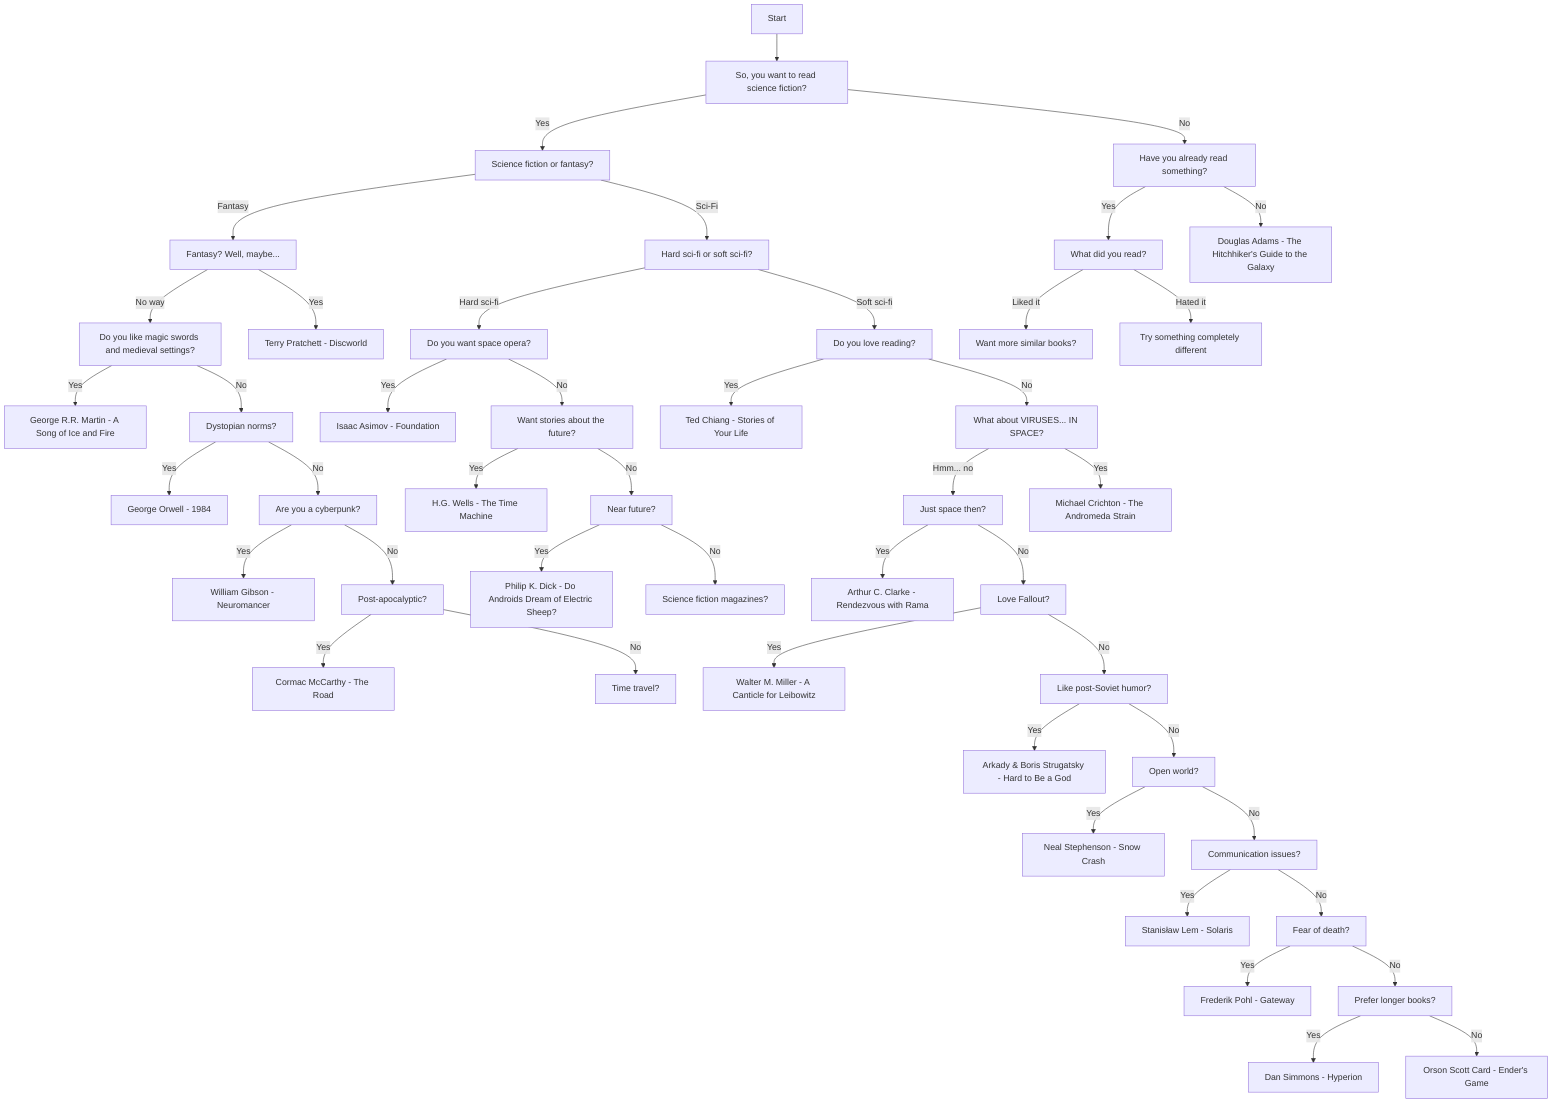 graph TD
    Start["Start"] --> WantSciFi["So, you want to read science fiction?"]
    WantSciFi -->|"Yes"| SciOrFantasy["Science fiction or fantasy?"]
    WantSciFi -->|"No"| AlreadyRead["Have you already read something?"]
    
    SciOrFantasy -->|"Fantasy"| FantasyPath["Fantasy? Well, maybe..."]
    SciOrFantasy -->|"Sci-Fi"| HardOrSoft["Hard sci-fi or soft sci-fi?"]
    
    FantasyPath -->|"No way"| MagicSwords["Do you like magic swords and medieval settings?"]
    FantasyPath -->|"Yes"| Pratchett["Terry Pratchett - Discworld"]
    
    HardOrSoft -->|"Hard sci-fi"| SpaceOpera["Do you want space opera?"]
    HardOrSoft -->|"Soft sci-fi"| LoveReading["Do you love reading?"]
    
    SpaceOpera -->|"Yes"| Asimov["Isaac Asimov - Foundation"]
    SpaceOpera -->|"No"| WantFuture["Want stories about the future?"]
    
    LoveReading -->|"Yes"| TedChiang["Ted Chiang - Stories of Your Life"]
    LoveReading -->|"No"| VirusSpace["What about VIRUSES... IN SPACE?"]
    
    MagicSwords -->|"Yes"| MartinMartin["George R.R. Martin - A Song of Ice and Fire"]
    MagicSwords -->|"No"| DystopianNorms["Dystopian norms?"]
    
    DystopianNorms -->|"Yes"| Orwell["George Orwell - 1984"]
    DystopianNorms -->|"No"| Cyberpunk["Are you a cyberpunk?"]
    
    Cyberpunk -->|"Yes"| Gibson["William Gibson - Neuromancer"]
    Cyberpunk -->|"No"| PostApocalyptic["Post-apocalyptic?"]
    
    WantFuture -->|"Yes"| Wells["H.G. Wells - The Time Machine"]
    WantFuture -->|"No"| NearFuture["Near future?"]
    
    VirusSpace -->|"Hmm... no"| JustSpace["Just space then?"]
    VirusSpace -->|"Yes"| Crichton["Michael Crichton - The Andromeda Strain"]
    
    JustSpace -->|"Yes"| Clarke["Arthur C. Clarke - Rendezvous with Rama"]
    JustSpace -->|"No"| LoveFallout["Love Fallout?"]
    
    AlreadyRead -->|"Yes"| WhatRead["What did you read?"]
    AlreadyRead -->|"No"| Adams["Douglas Adams - The Hitchhiker's Guide to the Galaxy"]
    
    WhatRead -->|"Liked it"| MoreSimilar["Want more similar books?"]
    WhatRead -->|"Hated it"| TryDifferent["Try something completely different"]
    
    NearFuture -->|"Yes"| Dick1["Philip K. Dick - Do Androids Dream of Electric Sheep?"]
    NearFuture -->|"No"| SciFiMags["Science fiction magazines?"]
    
    PostApocalyptic -->|"Yes"| McCarthy["Cormac McCarthy - The Road"]
    PostApocalyptic -->|"No"| TimeTravel["Time travel?"]
    
    LoveFallout -->|"Yes"| Miller["Walter M. Miller - A Canticle for Leibowitz"]
    LoveFallout -->|"No"| SovietHumor["Like post-Soviet humor?"]
    
    SovietHumor -->|"Yes"| Strugatsky["Arkady & Boris Strugatsky - Hard to Be a God"]
    SovietHumor -->|"No"| OpenWorld["Open world?"]
    
    OpenWorld -->|"Yes"| Stephenson["Neal Stephenson - Snow Crash"]
    OpenWorld -->|"No"| CommunicationIssues["Communication issues?"]
    
    CommunicationIssues -->|"Yes"| Lem1["Stanisław Lem - Solaris"]
    CommunicationIssues -->|"No"| DeathFear["Fear of death?"]
    
    DeathFear -->|"Yes"| Pohl["Frederik Pohl - Gateway"]
    DeathFear -->|"No"| LongBooks["Prefer longer books?"]
    
    LongBooks -->|"Yes"| Simmons["Dan Simmons - Hyperion"]
    LongBooks -->|"No"| Card["Orson Scott Card - Ender's Game"]